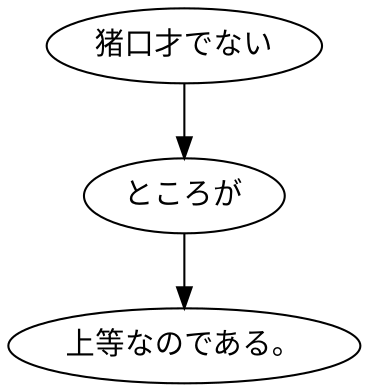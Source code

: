 digraph graph6677 {
	node0 [label="猪口才でない"];
	node1 [label="ところが"];
	node2 [label="上等なのである。"];
	node0 -> node1;
	node1 -> node2;
}
